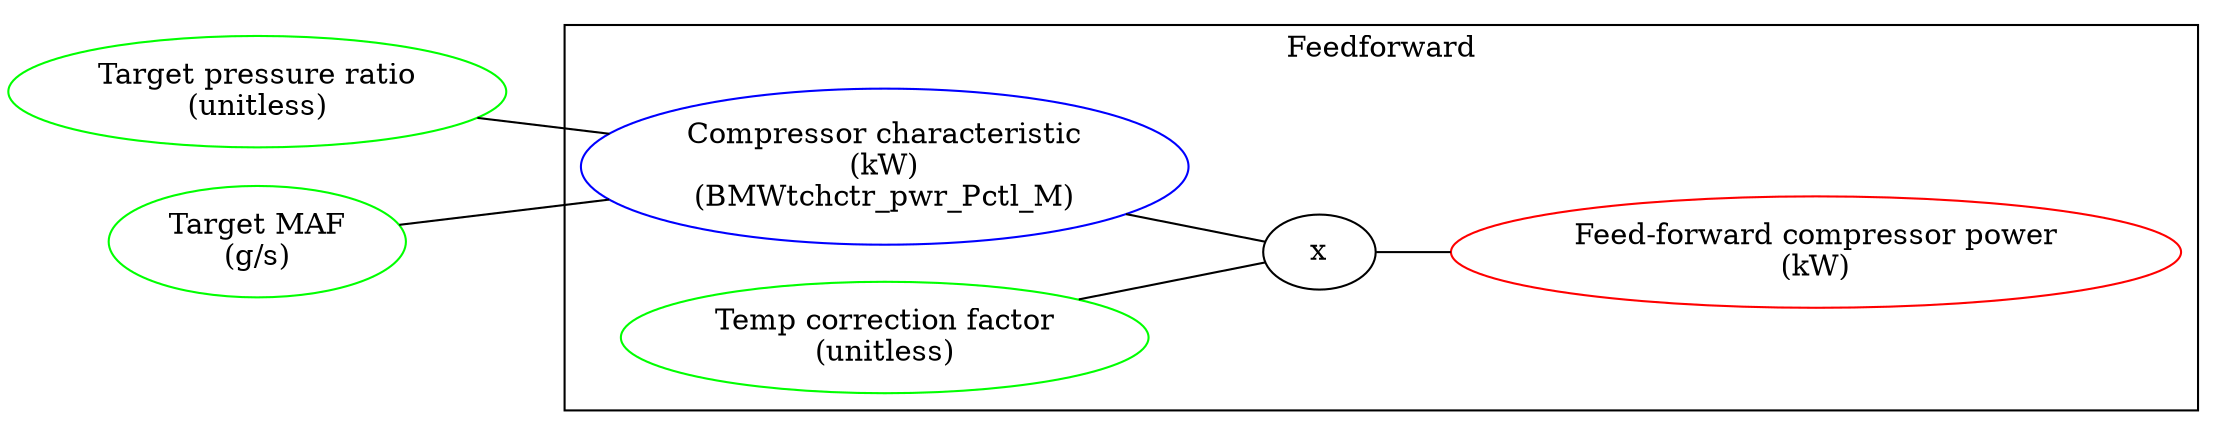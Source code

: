graph "tch_pwr" {
    graph ["rankdir" = "LR"]

    "Target pressure ratio" [label="Target pressure ratio\n(unitless)","color"="green"]
    "Target MAF" [label="Target MAF\n(g/s)","color"="green"]

    "Target pressure ratio" -- "Compressor characteristic"
    "Target MAF" -- "Compressor characteristic"

    subgraph "cluster_1" {
        label="Feedforward"
        "Compressor characteristic" [label="Compressor characteristic\n(kW)\n(BMWtchctr_pwr_Pctl_M)","color"="blue"]
        "Temp correction factor" [label="Temp correction factor\n(unitless)","color"="green"]
        "Mul1" [label="x"]
        "Feed-forward compressor power" [label="Feed-forward compressor power\n(kW)","color"="red"]

        "Compressor characteristic" -- "Mul1"
        "Temp correction factor" -- "Mul1"
        "Mul1" -- "Feed-forward compressor power"
    }
}